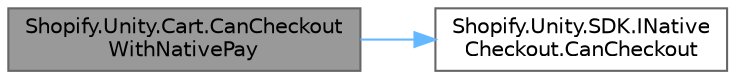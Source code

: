 digraph "Shopify.Unity.Cart.CanCheckoutWithNativePay"
{
 // LATEX_PDF_SIZE
  bgcolor="transparent";
  edge [fontname=Helvetica,fontsize=10,labelfontname=Helvetica,labelfontsize=10];
  node [fontname=Helvetica,fontsize=10,shape=box,height=0.2,width=0.4];
  rankdir="LR";
  Node1 [id="Node000001",label="Shopify.Unity.Cart.CanCheckout\lWithNativePay",height=0.2,width=0.4,color="gray40", fillcolor="grey60", style="filled", fontcolor="black",tooltip="Determine whether the user can checkout by paying with their native payment solution."];
  Node1 -> Node2 [id="edge1_Node000001_Node000002",color="steelblue1",style="solid",tooltip=" "];
  Node2 [id="Node000002",label="Shopify.Unity.SDK.INative\lCheckout.CanCheckout",height=0.2,width=0.4,color="grey40", fillcolor="white", style="filled",URL="$interface_shopify_1_1_unity_1_1_s_d_k_1_1_i_native_checkout.html#ac069469d47322f7a8df9e0ebe1d3855b",tooltip="Check whether the device supports making a native payment given the Shop's payment settings."];
}
